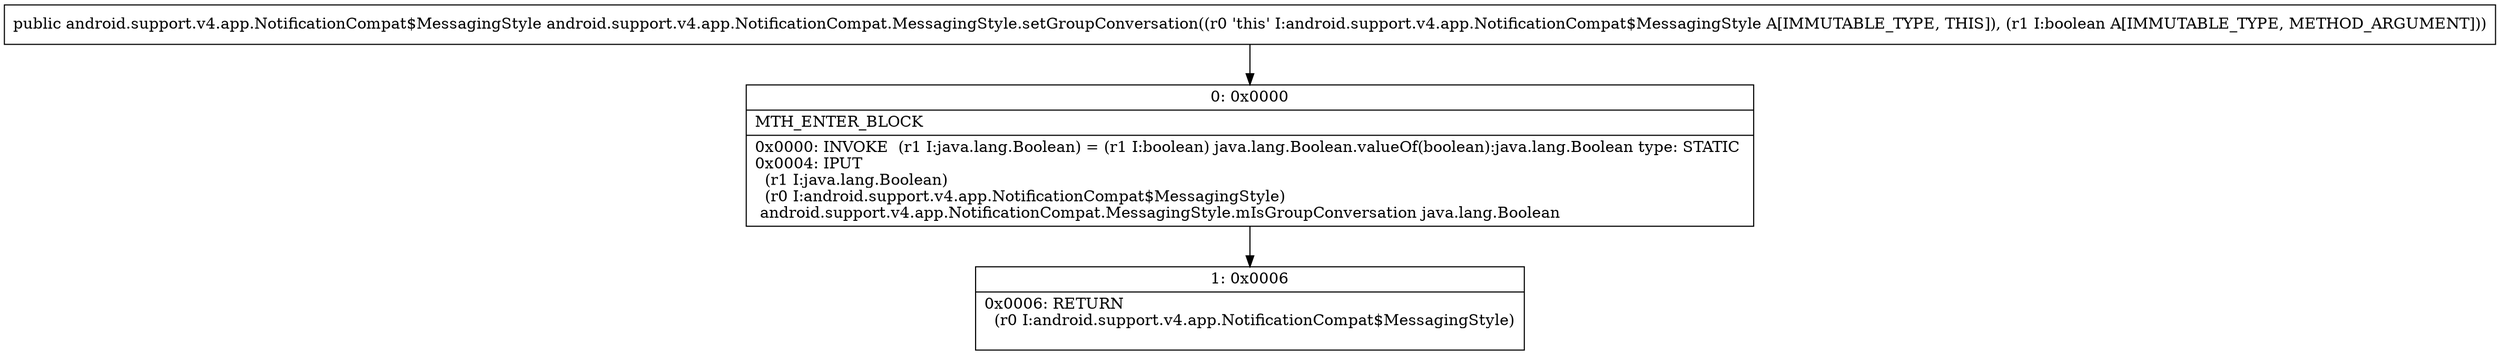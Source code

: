 digraph "CFG forandroid.support.v4.app.NotificationCompat.MessagingStyle.setGroupConversation(Z)Landroid\/support\/v4\/app\/NotificationCompat$MessagingStyle;" {
Node_0 [shape=record,label="{0\:\ 0x0000|MTH_ENTER_BLOCK\l|0x0000: INVOKE  (r1 I:java.lang.Boolean) = (r1 I:boolean) java.lang.Boolean.valueOf(boolean):java.lang.Boolean type: STATIC \l0x0004: IPUT  \l  (r1 I:java.lang.Boolean)\l  (r0 I:android.support.v4.app.NotificationCompat$MessagingStyle)\l android.support.v4.app.NotificationCompat.MessagingStyle.mIsGroupConversation java.lang.Boolean \l}"];
Node_1 [shape=record,label="{1\:\ 0x0006|0x0006: RETURN  \l  (r0 I:android.support.v4.app.NotificationCompat$MessagingStyle)\l \l}"];
MethodNode[shape=record,label="{public android.support.v4.app.NotificationCompat$MessagingStyle android.support.v4.app.NotificationCompat.MessagingStyle.setGroupConversation((r0 'this' I:android.support.v4.app.NotificationCompat$MessagingStyle A[IMMUTABLE_TYPE, THIS]), (r1 I:boolean A[IMMUTABLE_TYPE, METHOD_ARGUMENT])) }"];
MethodNode -> Node_0;
Node_0 -> Node_1;
}

